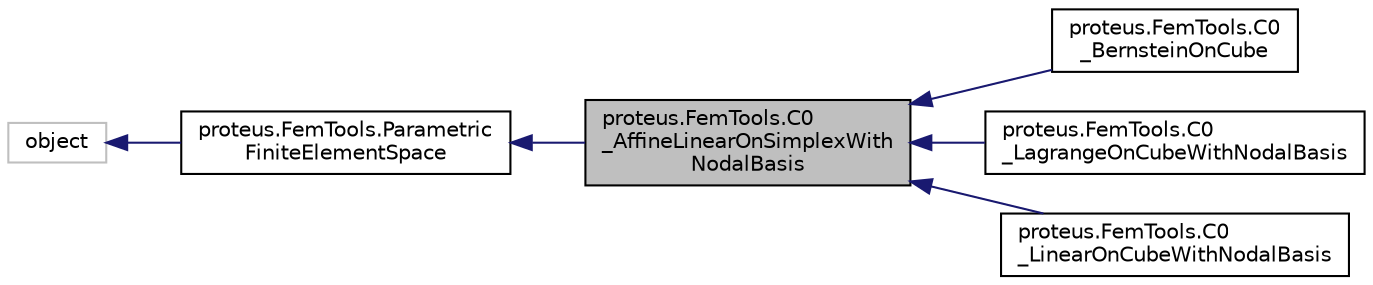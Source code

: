 digraph "proteus.FemTools.C0_AffineLinearOnSimplexWithNodalBasis"
{
 // LATEX_PDF_SIZE
  edge [fontname="Helvetica",fontsize="10",labelfontname="Helvetica",labelfontsize="10"];
  node [fontname="Helvetica",fontsize="10",shape=record];
  rankdir="LR";
  Node1 [label="proteus.FemTools.C0\l_AffineLinearOnSimplexWith\lNodalBasis",height=0.2,width=0.4,color="black", fillcolor="grey75", style="filled", fontcolor="black",tooltip=" "];
  Node2 -> Node1 [dir="back",color="midnightblue",fontsize="10",style="solid",fontname="Helvetica"];
  Node2 [label="proteus.FemTools.Parametric\lFiniteElementSpace",height=0.2,width=0.4,color="black", fillcolor="white", style="filled",URL="$classproteus_1_1FemTools_1_1ParametricFiniteElementSpace.html",tooltip=" "];
  Node3 -> Node2 [dir="back",color="midnightblue",fontsize="10",style="solid",fontname="Helvetica"];
  Node3 [label="object",height=0.2,width=0.4,color="grey75", fillcolor="white", style="filled",tooltip=" "];
  Node1 -> Node4 [dir="back",color="midnightblue",fontsize="10",style="solid",fontname="Helvetica"];
  Node4 [label="proteus.FemTools.C0\l_BernsteinOnCube",height=0.2,width=0.4,color="black", fillcolor="white", style="filled",URL="$classproteus_1_1FemTools_1_1C0__BernsteinOnCube.html",tooltip=" "];
  Node1 -> Node5 [dir="back",color="midnightblue",fontsize="10",style="solid",fontname="Helvetica"];
  Node5 [label="proteus.FemTools.C0\l_LagrangeOnCubeWithNodalBasis",height=0.2,width=0.4,color="black", fillcolor="white", style="filled",URL="$classproteus_1_1FemTools_1_1C0__LagrangeOnCubeWithNodalBasis.html",tooltip=" "];
  Node1 -> Node6 [dir="back",color="midnightblue",fontsize="10",style="solid",fontname="Helvetica"];
  Node6 [label="proteus.FemTools.C0\l_LinearOnCubeWithNodalBasis",height=0.2,width=0.4,color="black", fillcolor="white", style="filled",URL="$classproteus_1_1FemTools_1_1C0__LinearOnCubeWithNodalBasis.html",tooltip=" "];
}
